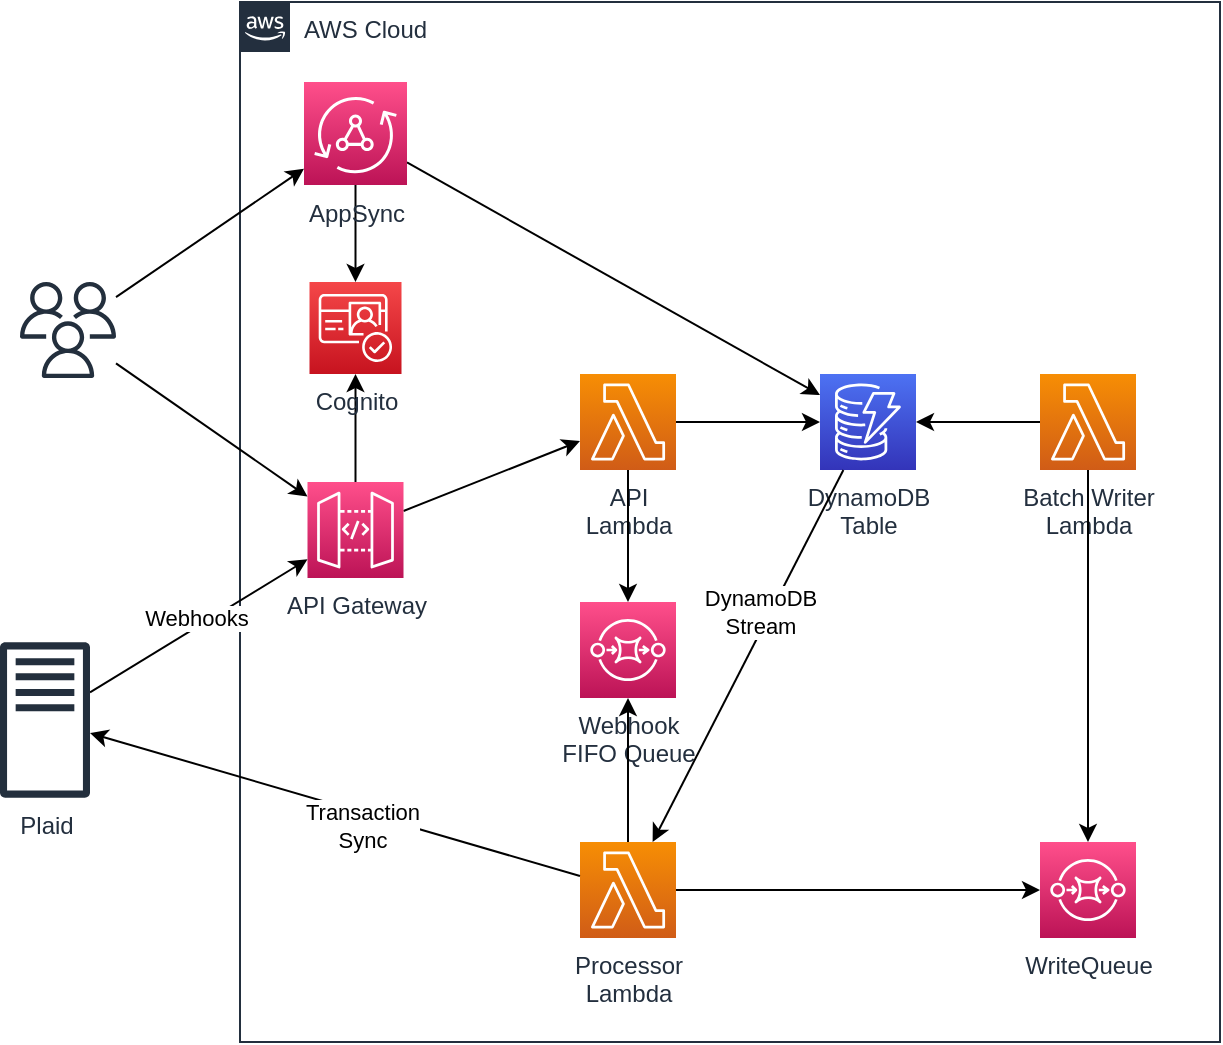 <mxfile version="20.3.0" type="device"><diagram id="weHFbAt-MFsiWYyqv1ls" name="Page-1"><mxGraphModel dx="946" dy="613" grid="1" gridSize="10" guides="1" tooltips="1" connect="1" arrows="1" fold="1" page="1" pageScale="1" pageWidth="850" pageHeight="1100" math="0" shadow="0"><root><mxCell id="0"/><mxCell id="1" parent="0"/><mxCell id="Vl-18V88oe4k-mx42HuV-1" value="AWS Cloud" style="points=[[0,0],[0.25,0],[0.5,0],[0.75,0],[1,0],[1,0.25],[1,0.5],[1,0.75],[1,1],[0.75,1],[0.5,1],[0.25,1],[0,1],[0,0.75],[0,0.5],[0,0.25]];outlineConnect=0;gradientColor=none;html=1;whiteSpace=wrap;fontSize=12;fontStyle=0;container=1;pointerEvents=0;collapsible=0;recursiveResize=0;shape=mxgraph.aws4.group;grIcon=mxgraph.aws4.group_aws_cloud_alt;strokeColor=#232F3E;fillColor=none;verticalAlign=top;align=left;spacingLeft=30;fontColor=#232F3E;dashed=0;" parent="1" vertex="1"><mxGeometry x="280" y="90" width="490" height="520" as="geometry"/></mxCell><mxCell id="Vl-18V88oe4k-mx42HuV-9" value="" style="edgeStyle=none;rounded=0;orthogonalLoop=1;jettySize=auto;html=1;" parent="Vl-18V88oe4k-mx42HuV-1" source="Vl-18V88oe4k-mx42HuV-2" target="Vl-18V88oe4k-mx42HuV-3" edge="1"><mxGeometry relative="1" as="geometry"><mxPoint x="161" y="-54" as="targetPoint"/></mxGeometry></mxCell><mxCell id="enIi0RpotqnDbMexE-SW-9" value="" style="edgeStyle=none;rounded=0;orthogonalLoop=1;jettySize=auto;html=1;" parent="Vl-18V88oe4k-mx42HuV-1" source="Vl-18V88oe4k-mx42HuV-2" target="enIi0RpotqnDbMexE-SW-7" edge="1"><mxGeometry relative="1" as="geometry"/></mxCell><mxCell id="Vl-18V88oe4k-mx42HuV-2" value="API Gateway" style="sketch=0;points=[[0,0,0],[0.25,0,0],[0.5,0,0],[0.75,0,0],[1,0,0],[0,1,0],[0.25,1,0],[0.5,1,0],[0.75,1,0],[1,1,0],[0,0.25,0],[0,0.5,0],[0,0.75,0],[1,0.25,0],[1,0.5,0],[1,0.75,0]];outlineConnect=0;fontColor=#232F3E;gradientColor=#FF4F8B;gradientDirection=north;fillColor=#BC1356;strokeColor=#ffffff;dashed=0;verticalLabelPosition=bottom;verticalAlign=top;align=center;html=1;fontSize=12;fontStyle=0;aspect=fixed;shape=mxgraph.aws4.resourceIcon;resIcon=mxgraph.aws4.api_gateway;" parent="Vl-18V88oe4k-mx42HuV-1" vertex="1"><mxGeometry x="33.75" y="240" width="48" height="48" as="geometry"/></mxCell><mxCell id="Vl-18V88oe4k-mx42HuV-3" value="API&lt;br&gt;Lambda" style="sketch=0;points=[[0,0,0],[0.25,0,0],[0.5,0,0],[0.75,0,0],[1,0,0],[0,1,0],[0.25,1,0],[0.5,1,0],[0.75,1,0],[1,1,0],[0,0.25,0],[0,0.5,0],[0,0.75,0],[1,0.25,0],[1,0.5,0],[1,0.75,0]];outlineConnect=0;fontColor=#232F3E;gradientColor=#F78E04;gradientDirection=north;fillColor=#D05C17;strokeColor=#ffffff;dashed=0;verticalLabelPosition=bottom;verticalAlign=top;align=center;html=1;fontSize=12;fontStyle=0;aspect=fixed;shape=mxgraph.aws4.resourceIcon;resIcon=mxgraph.aws4.lambda;" parent="Vl-18V88oe4k-mx42HuV-1" vertex="1"><mxGeometry x="170" y="186" width="48" height="48" as="geometry"/></mxCell><mxCell id="enIi0RpotqnDbMexE-SW-7" value="Cognito" style="sketch=0;points=[[0,0,0],[0.25,0,0],[0.5,0,0],[0.75,0,0],[1,0,0],[0,1,0],[0.25,1,0],[0.5,1,0],[0.75,1,0],[1,1,0],[0,0.25,0],[0,0.5,0],[0,0.75,0],[1,0.25,0],[1,0.5,0],[1,0.75,0]];outlineConnect=0;fontColor=#232F3E;gradientColor=#F54749;gradientDirection=north;fillColor=#C7131F;strokeColor=#ffffff;dashed=0;verticalLabelPosition=bottom;verticalAlign=top;align=center;html=1;fontSize=12;fontStyle=0;aspect=fixed;shape=mxgraph.aws4.resourceIcon;resIcon=mxgraph.aws4.cognito;" parent="Vl-18V88oe4k-mx42HuV-1" vertex="1"><mxGeometry x="34.75" y="140" width="46" height="46" as="geometry"/></mxCell><mxCell id="Vl-18V88oe4k-mx42HuV-15" value="Processor&lt;br&gt;Lambda" style="sketch=0;points=[[0,0,0],[0.25,0,0],[0.5,0,0],[0.75,0,0],[1,0,0],[0,1,0],[0.25,1,0],[0.5,1,0],[0.75,1,0],[1,1,0],[0,0.25,0],[0,0.5,0],[0,0.75,0],[1,0.25,0],[1,0.5,0],[1,0.75,0]];outlineConnect=0;fontColor=#232F3E;gradientColor=#F78E04;gradientDirection=north;fillColor=#D05C17;strokeColor=#ffffff;dashed=0;verticalLabelPosition=bottom;verticalAlign=top;align=center;html=1;fontSize=12;fontStyle=0;aspect=fixed;shape=mxgraph.aws4.resourceIcon;resIcon=mxgraph.aws4.lambda;" parent="Vl-18V88oe4k-mx42HuV-1" vertex="1"><mxGeometry x="170" y="420" width="48" height="48" as="geometry"/></mxCell><mxCell id="Vl-18V88oe4k-mx42HuV-11" value="Webhook&lt;br&gt;FIFO Queue" style="sketch=0;points=[[0,0,0],[0.25,0,0],[0.5,0,0],[0.75,0,0],[1,0,0],[0,1,0],[0.25,1,0],[0.5,1,0],[0.75,1,0],[1,1,0],[0,0.25,0],[0,0.5,0],[0,0.75,0],[1,0.25,0],[1,0.5,0],[1,0.75,0]];outlineConnect=0;fontColor=#232F3E;gradientColor=#FF4F8B;gradientDirection=north;fillColor=#BC1356;strokeColor=#ffffff;dashed=0;verticalLabelPosition=bottom;verticalAlign=top;align=center;html=1;fontSize=12;fontStyle=0;aspect=fixed;shape=mxgraph.aws4.resourceIcon;resIcon=mxgraph.aws4.sqs;" parent="Vl-18V88oe4k-mx42HuV-1" vertex="1"><mxGeometry x="170" y="300" width="48" height="48" as="geometry"/></mxCell><mxCell id="Vl-18V88oe4k-mx42HuV-24" value="" style="edgeStyle=none;rounded=0;orthogonalLoop=1;jettySize=auto;html=1;" parent="Vl-18V88oe4k-mx42HuV-1" source="Vl-18V88oe4k-mx42HuV-15" target="Vl-18V88oe4k-mx42HuV-11" edge="1"><mxGeometry relative="1" as="geometry"><mxPoint x="408.724" y="-90" as="sourcePoint"/></mxGeometry></mxCell><mxCell id="Vl-18V88oe4k-mx42HuV-12" value="" style="edgeStyle=none;rounded=0;orthogonalLoop=1;jettySize=auto;html=1;" parent="Vl-18V88oe4k-mx42HuV-1" source="Vl-18V88oe4k-mx42HuV-3" target="Vl-18V88oe4k-mx42HuV-11" edge="1"><mxGeometry relative="1" as="geometry"><mxPoint x="307" y="50" as="sourcePoint"/></mxGeometry></mxCell><mxCell id="Vl-18V88oe4k-mx42HuV-13" value="DynamoDB&lt;br&gt;Table" style="sketch=0;points=[[0,0,0],[0.25,0,0],[0.5,0,0],[0.75,0,0],[1,0,0],[0,1,0],[0.25,1,0],[0.5,1,0],[0.75,1,0],[1,1,0],[0,0.25,0],[0,0.5,0],[0,0.75,0],[1,0.25,0],[1,0.5,0],[1,0.75,0]];outlineConnect=0;fontColor=#232F3E;gradientColor=#4D72F3;gradientDirection=north;fillColor=#3334B9;strokeColor=#ffffff;dashed=0;verticalLabelPosition=bottom;verticalAlign=top;align=center;html=1;fontSize=12;fontStyle=0;aspect=fixed;shape=mxgraph.aws4.resourceIcon;resIcon=mxgraph.aws4.dynamodb;" parent="Vl-18V88oe4k-mx42HuV-1" vertex="1"><mxGeometry x="290" y="186" width="48" height="48" as="geometry"/></mxCell><mxCell id="Vl-18V88oe4k-mx42HuV-14" value="" style="edgeStyle=none;rounded=0;orthogonalLoop=1;jettySize=auto;html=1;" parent="Vl-18V88oe4k-mx42HuV-1" source="Vl-18V88oe4k-mx42HuV-3" target="Vl-18V88oe4k-mx42HuV-13" edge="1"><mxGeometry relative="1" as="geometry"/></mxCell><mxCell id="Vl-18V88oe4k-mx42HuV-19" value="" style="edgeStyle=none;rounded=0;orthogonalLoop=1;jettySize=auto;html=1;" parent="Vl-18V88oe4k-mx42HuV-1" source="Vl-18V88oe4k-mx42HuV-13" target="Vl-18V88oe4k-mx42HuV-15" edge="1"><mxGeometry relative="1" as="geometry"/></mxCell><mxCell id="LB6H4UBMtabR8wISnh6A-1" value="DynamoDB&lt;br&gt;Stream" style="edgeLabel;html=1;align=center;verticalAlign=middle;resizable=0;points=[];" parent="Vl-18V88oe4k-mx42HuV-19" vertex="1" connectable="0"><mxGeometry x="-0.121" y="-1" relative="1" as="geometry"><mxPoint x="1" y="-11" as="offset"/></mxGeometry></mxCell><mxCell id="Vl-18V88oe4k-mx42HuV-27" value="Batch Writer&lt;br&gt;Lambda" style="sketch=0;points=[[0,0,0],[0.25,0,0],[0.5,0,0],[0.75,0,0],[1,0,0],[0,1,0],[0.25,1,0],[0.5,1,0],[0.75,1,0],[1,1,0],[0,0.25,0],[0,0.5,0],[0,0.75,0],[1,0.25,0],[1,0.5,0],[1,0.75,0]];outlineConnect=0;fontColor=#232F3E;gradientColor=#F78E04;gradientDirection=north;fillColor=#D05C17;strokeColor=#ffffff;dashed=0;verticalLabelPosition=bottom;verticalAlign=top;align=center;html=1;fontSize=12;fontStyle=0;aspect=fixed;shape=mxgraph.aws4.resourceIcon;resIcon=mxgraph.aws4.lambda;" parent="Vl-18V88oe4k-mx42HuV-1" vertex="1"><mxGeometry x="400" y="186" width="48" height="48" as="geometry"/></mxCell><mxCell id="Vl-18V88oe4k-mx42HuV-29" value="" style="rounded=0;orthogonalLoop=1;jettySize=auto;html=1;" parent="Vl-18V88oe4k-mx42HuV-1" source="Vl-18V88oe4k-mx42HuV-27" target="Vl-18V88oe4k-mx42HuV-13" edge="1"><mxGeometry relative="1" as="geometry"/></mxCell><mxCell id="Vl-18V88oe4k-mx42HuV-20" value="WriteQueue" style="sketch=0;points=[[0,0,0],[0.25,0,0],[0.5,0,0],[0.75,0,0],[1,0,0],[0,1,0],[0.25,1,0],[0.5,1,0],[0.75,1,0],[1,1,0],[0,0.25,0],[0,0.5,0],[0,0.75,0],[1,0.25,0],[1,0.5,0],[1,0.75,0]];outlineConnect=0;fontColor=#232F3E;gradientColor=#FF4F8B;gradientDirection=north;fillColor=#BC1356;strokeColor=#ffffff;dashed=0;verticalLabelPosition=bottom;verticalAlign=top;align=center;html=1;fontSize=12;fontStyle=0;aspect=fixed;shape=mxgraph.aws4.resourceIcon;resIcon=mxgraph.aws4.sqs;" parent="Vl-18V88oe4k-mx42HuV-1" vertex="1"><mxGeometry x="400" y="420" width="48" height="48" as="geometry"/></mxCell><mxCell id="Vl-18V88oe4k-mx42HuV-28" value="" style="edgeStyle=orthogonalEdgeStyle;rounded=0;orthogonalLoop=1;jettySize=auto;html=1;" parent="Vl-18V88oe4k-mx42HuV-1" source="Vl-18V88oe4k-mx42HuV-27" target="Vl-18V88oe4k-mx42HuV-20" edge="1"><mxGeometry relative="1" as="geometry"><mxPoint x="120" y="382" as="sourcePoint"/></mxGeometry></mxCell><mxCell id="Vl-18V88oe4k-mx42HuV-22" value="" style="edgeStyle=none;rounded=0;orthogonalLoop=1;jettySize=auto;html=1;" parent="Vl-18V88oe4k-mx42HuV-1" source="Vl-18V88oe4k-mx42HuV-15" target="Vl-18V88oe4k-mx42HuV-20" edge="1"><mxGeometry relative="1" as="geometry"/></mxCell><mxCell id="Sp2eeOZFnN_qeoM6BlFu-4" value="" style="rounded=0;orthogonalLoop=1;jettySize=auto;html=1;" edge="1" parent="Vl-18V88oe4k-mx42HuV-1" source="Sp2eeOZFnN_qeoM6BlFu-1" target="enIi0RpotqnDbMexE-SW-7"><mxGeometry relative="1" as="geometry"><mxPoint x="163.5" y="175.75" as="targetPoint"/></mxGeometry></mxCell><mxCell id="Sp2eeOZFnN_qeoM6BlFu-6" value="" style="edgeStyle=none;rounded=0;orthogonalLoop=1;jettySize=auto;html=1;" edge="1" parent="Vl-18V88oe4k-mx42HuV-1" source="Sp2eeOZFnN_qeoM6BlFu-1" target="Vl-18V88oe4k-mx42HuV-13"><mxGeometry relative="1" as="geometry"><mxPoint x="129.25" y="65.75" as="targetPoint"/></mxGeometry></mxCell><mxCell id="Sp2eeOZFnN_qeoM6BlFu-1" value="AppSync" style="sketch=0;points=[[0,0,0],[0.25,0,0],[0.5,0,0],[0.75,0,0],[1,0,0],[0,1,0],[0.25,1,0],[0.5,1,0],[0.75,1,0],[1,1,0],[0,0.25,0],[0,0.5,0],[0,0.75,0],[1,0.25,0],[1,0.5,0],[1,0.75,0]];outlineConnect=0;fontColor=#232F3E;gradientColor=#FF4F8B;gradientDirection=north;fillColor=#BC1356;strokeColor=#ffffff;dashed=0;verticalLabelPosition=bottom;verticalAlign=top;align=center;html=1;fontSize=12;fontStyle=0;aspect=fixed;shape=mxgraph.aws4.resourceIcon;resIcon=mxgraph.aws4.appsync;" vertex="1" parent="Vl-18V88oe4k-mx42HuV-1"><mxGeometry x="32" y="40" width="51.5" height="51.5" as="geometry"/></mxCell><mxCell id="Vl-18V88oe4k-mx42HuV-35" value="" style="edgeStyle=none;rounded=0;orthogonalLoop=1;jettySize=auto;html=1;" parent="1" source="Vl-18V88oe4k-mx42HuV-30" target="Vl-18V88oe4k-mx42HuV-2" edge="1"><mxGeometry relative="1" as="geometry"><mxPoint x="108" y="151" as="targetPoint"/></mxGeometry></mxCell><mxCell id="Vl-18V88oe4k-mx42HuV-36" value="Webhooks" style="edgeLabel;html=1;align=center;verticalAlign=middle;resizable=0;points=[];" parent="Vl-18V88oe4k-mx42HuV-35" vertex="1" connectable="0"><mxGeometry x="0.117" y="-3" relative="1" as="geometry"><mxPoint x="-9" y="-3" as="offset"/></mxGeometry></mxCell><mxCell id="Vl-18V88oe4k-mx42HuV-30" value="Plaid" style="sketch=0;outlineConnect=0;fontColor=#232F3E;gradientColor=none;fillColor=#232F3D;strokeColor=none;dashed=0;verticalLabelPosition=bottom;verticalAlign=top;align=center;html=1;fontSize=12;fontStyle=0;aspect=fixed;pointerEvents=1;shape=mxgraph.aws4.traditional_server;" parent="1" vertex="1"><mxGeometry x="160" y="410" width="45" height="78" as="geometry"/></mxCell><mxCell id="Vl-18V88oe4k-mx42HuV-32" value="" style="rounded=0;orthogonalLoop=1;jettySize=auto;html=1;" parent="1" source="Vl-18V88oe4k-mx42HuV-15" target="Vl-18V88oe4k-mx42HuV-30" edge="1"><mxGeometry relative="1" as="geometry"><mxPoint x="671" y="246" as="targetPoint"/></mxGeometry></mxCell><mxCell id="Vl-18V88oe4k-mx42HuV-33" value="Transaction&lt;br&gt;Sync" style="edgeLabel;html=1;align=center;verticalAlign=middle;resizable=0;points=[];" parent="Vl-18V88oe4k-mx42HuV-32" vertex="1" connectable="0"><mxGeometry x="0.044" relative="1" as="geometry"><mxPoint x="18" y="12" as="offset"/></mxGeometry></mxCell><mxCell id="enIi0RpotqnDbMexE-SW-3" value="" style="rounded=0;orthogonalLoop=1;jettySize=auto;html=1;" parent="1" source="enIi0RpotqnDbMexE-SW-1" target="Vl-18V88oe4k-mx42HuV-2" edge="1"><mxGeometry relative="1" as="geometry"><mxPoint x="258" y="154" as="targetPoint"/></mxGeometry></mxCell><mxCell id="Sp2eeOZFnN_qeoM6BlFu-2" value="" style="rounded=0;orthogonalLoop=1;jettySize=auto;html=1;" edge="1" parent="1" source="enIi0RpotqnDbMexE-SW-1" target="Sp2eeOZFnN_qeoM6BlFu-1"><mxGeometry relative="1" as="geometry"/></mxCell><mxCell id="enIi0RpotqnDbMexE-SW-1" value="" style="sketch=0;outlineConnect=0;fontColor=#232F3E;gradientColor=none;fillColor=#232F3D;strokeColor=none;dashed=0;verticalLabelPosition=bottom;verticalAlign=top;align=center;html=1;fontSize=12;fontStyle=0;aspect=fixed;pointerEvents=1;shape=mxgraph.aws4.users;" parent="1" vertex="1"><mxGeometry x="170" y="230" width="48" height="48" as="geometry"/></mxCell></root></mxGraphModel></diagram></mxfile>